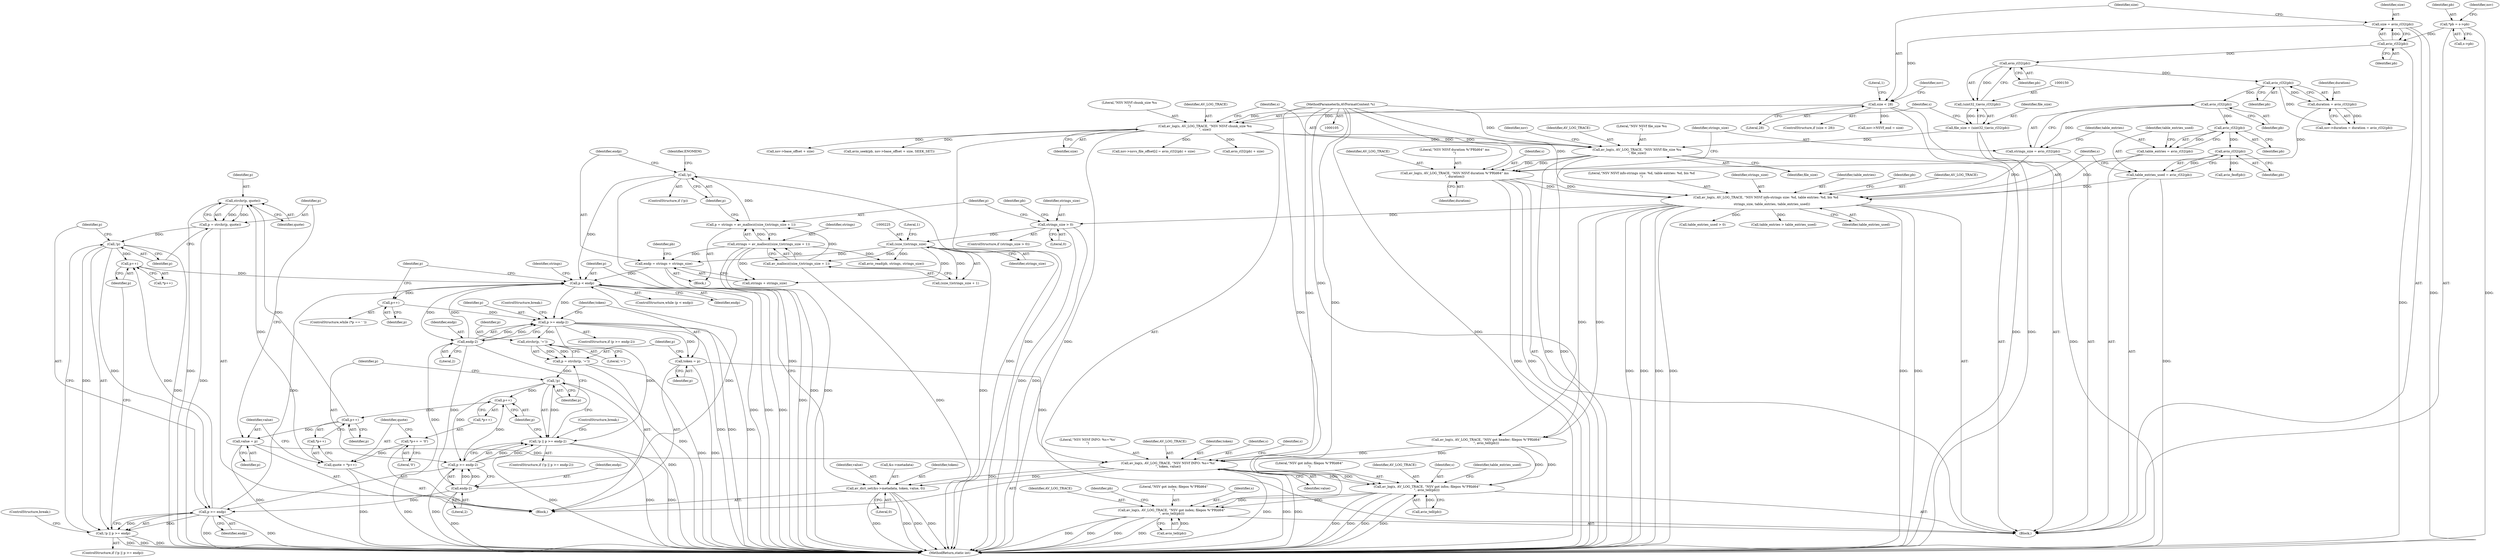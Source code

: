 digraph "0_FFmpeg_c24bcb553650b91e9eff15ef6e54ca73de2453b7@API" {
"1000295" [label="(Call,strchr(p, quote))"];
"1000288" [label="(Call,p++)"];
"1000282" [label="(Call,p++)"];
"1000274" [label="(Call,p >= endp-2)"];
"1000272" [label="(Call,!p)"];
"1000265" [label="(Call,p = strchr(p, '='))"];
"1000267" [label="(Call,strchr(p, '='))"];
"1000256" [label="(Call,p >= endp-2)"];
"1000253" [label="(Call,p++)"];
"1000244" [label="(Call,p < endp)"];
"1000308" [label="(Call,p++)"];
"1000302" [label="(Call,p >= endp)"];
"1000300" [label="(Call,!p)"];
"1000293" [label="(Call,p = strchr(p, quote))"];
"1000295" [label="(Call,strchr(p, quote))"];
"1000285" [label="(Call,quote = *p++)"];
"1000280" [label="(Call,*p++ = '\0')"];
"1000258" [label="(Call,endp-2)"];
"1000276" [label="(Call,endp-2)"];
"1000229" [label="(Call,!p)"];
"1000218" [label="(Call,p = strings = av_mallocz((size_t)strings_size + 1))"];
"1000220" [label="(Call,strings = av_mallocz((size_t)strings_size + 1))"];
"1000222" [label="(Call,av_mallocz((size_t)strings_size + 1))"];
"1000224" [label="(Call,(size_t)strings_size)"];
"1000208" [label="(Call,strings_size > 0)"];
"1000188" [label="(Call,av_log(s, AV_LOG_TRACE, \"NSV NSVf info-strings size: %d, table entries: %d, bis %d\n\",\n            strings_size, table_entries, table_entries_used))"];
"1000171" [label="(Call,av_log(s, AV_LOG_TRACE, \"NSV NSVf duration %\"PRId64\" ms\n\", duration))"];
"1000158" [label="(Call,av_log(s, AV_LOG_TRACE, \"NSV NSVf file_size %u\n\", file_size))"];
"1000153" [label="(Call,av_log(s, AV_LOG_TRACE, \"NSV NSVf chunk_size %u\n\", size))"];
"1000106" [label="(MethodParameterIn,AVFormatContext *s)"];
"1000136" [label="(Call,size < 28)"];
"1000131" [label="(Call,size = avio_rl32(pb))"];
"1000133" [label="(Call,avio_rl32(pb))"];
"1000115" [label="(Call,*pb = s->pb)"];
"1000147" [label="(Call,file_size = (uint32_t)avio_rl32(pb))"];
"1000149" [label="(Call,(uint32_t)avio_rl32(pb))"];
"1000151" [label="(Call,avio_rl32(pb))"];
"1000167" [label="(Call,duration = avio_rl32(pb))"];
"1000169" [label="(Call,avio_rl32(pb))"];
"1000176" [label="(Call,strings_size = avio_rl32(pb))"];
"1000178" [label="(Call,avio_rl32(pb))"];
"1000180" [label="(Call,table_entries = avio_rl32(pb))"];
"1000182" [label="(Call,avio_rl32(pb))"];
"1000184" [label="(Call,table_entries_used = avio_rl32(pb))"];
"1000186" [label="(Call,avio_rl32(pb))"];
"1000234" [label="(Call,endp = strings + strings_size)"];
"1000299" [label="(Call,!p || p >= endp)"];
"1000262" [label="(Call,token = p)"];
"1000311" [label="(Call,av_log(s, AV_LOG_TRACE, \"NSV NSVf INFO: %s='%s'\n\", token, value))"];
"1000317" [label="(Call,av_dict_set(&s->metadata, token, value, 0))"];
"1000333" [label="(Call,av_log(s, AV_LOG_TRACE, \"NSV got infos; filepos %\"PRId64\"\n\", avio_tell(pb)))"];
"1000449" [label="(Call,av_log(s, AV_LOG_TRACE, \"NSV got index; filepos %\"PRId64\"\n\", avio_tell(pb)))"];
"1000271" [label="(Call,!p || p >= endp-2)"];
"1000290" [label="(Call,value = p)"];
"1000177" [label="(Identifier,strings_size)"];
"1000243" [label="(ControlStructure,while (p < endp))"];
"1000254" [label="(Identifier,p)"];
"1000269" [label="(Literal,'=')"];
"1000229" [label="(Call,!p)"];
"1000170" [label="(Identifier,pb)"];
"1000222" [label="(Call,av_mallocz((size_t)strings_size + 1))"];
"1000452" [label="(Literal,\"NSV got index; filepos %\"PRId64\"\n\")"];
"1000284" [label="(Literal,'\0')"];
"1000152" [label="(Identifier,pb)"];
"1000314" [label="(Literal,\"NSV NSVf INFO: %s='%s'\n\")"];
"1000322" [label="(Identifier,token)"];
"1000256" [label="(Call,p >= endp-2)"];
"1000266" [label="(Identifier,p)"];
"1000147" [label="(Call,file_size = (uint32_t)avio_rl32(pb))"];
"1000163" [label="(Call,nsv->duration = duration = avio_rl32(pb))"];
"1000207" [label="(ControlStructure,if (strings_size > 0))"];
"1000262" [label="(Call,token = p)"];
"1000133" [label="(Call,avio_rl32(pb))"];
"1000283" [label="(Identifier,p)"];
"1000210" [label="(Literal,0)"];
"1000171" [label="(Call,av_log(s, AV_LOG_TRACE, \"NSV NSVf duration %\"PRId64\" ms\n\", duration))"];
"1000278" [label="(Literal,2)"];
"1000178" [label="(Call,avio_rl32(pb))"];
"1000246" [label="(Identifier,endp)"];
"1000137" [label="(Identifier,size)"];
"1000289" [label="(Identifier,p)"];
"1000149" [label="(Call,(uint32_t)avio_rl32(pb))"];
"1000188" [label="(Call,av_log(s, AV_LOG_TRACE, \"NSV NSVf info-strings size: %d, table entries: %d, bis %d\n\",\n            strings_size, table_entries, table_entries_used))"];
"1000455" [label="(Call,avio_seek(pb, nsv->base_offset + size, SEEK_SET))"];
"1000305" [label="(ControlStructure,break;)"];
"1000161" [label="(Literal,\"NSV NSVf file_size %u\n\")"];
"1000228" [label="(ControlStructure,if (!p))"];
"1000157" [label="(Identifier,size)"];
"1000134" [label="(Identifier,pb)"];
"1000132" [label="(Identifier,size)"];
"1000309" [label="(Identifier,p)"];
"1000259" [label="(Identifier,endp)"];
"1000234" [label="(Call,endp = strings + strings_size)"];
"1000337" [label="(Call,avio_tell(pb))"];
"1000317" [label="(Call,av_dict_set(&s->metadata, token, value, 0))"];
"1000333" [label="(Call,av_log(s, AV_LOG_TRACE, \"NSV got infos; filepos %\"PRId64\"\n\", avio_tell(pb)))"];
"1000257" [label="(Identifier,p)"];
"1000271" [label="(Call,!p || p >= endp-2)"];
"1000316" [label="(Identifier,value)"];
"1000311" [label="(Call,av_log(s, AV_LOG_TRACE, \"NSV NSVf INFO: %s='%s'\n\", token, value))"];
"1000292" [label="(Identifier,p)"];
"1000219" [label="(Identifier,p)"];
"1000275" [label="(Identifier,p)"];
"1000176" [label="(Call,strings_size = avio_rl32(pb))"];
"1000323" [label="(Identifier,value)"];
"1000230" [label="(Identifier,p)"];
"1000450" [label="(Identifier,s)"];
"1000280" [label="(Call,*p++ = '\0')"];
"1000116" [label="(Identifier,pb)"];
"1000245" [label="(Identifier,p)"];
"1000179" [label="(Identifier,pb)"];
"1000227" [label="(Literal,1)"];
"1000329" [label="(Identifier,pb)"];
"1000180" [label="(Call,table_entries = avio_rl32(pb))"];
"1000144" [label="(Identifier,nsv)"];
"1000303" [label="(Identifier,p)"];
"1000173" [label="(Identifier,AV_LOG_TRACE)"];
"1000128" [label="(Identifier,nsv)"];
"1000107" [label="(Block,)"];
"1000451" [label="(Identifier,AV_LOG_TRACE)"];
"1000313" [label="(Identifier,AV_LOG_TRACE)"];
"1000335" [label="(Identifier,AV_LOG_TRACE)"];
"1000226" [label="(Identifier,strings_size)"];
"1000287" [label="(Call,*p++)"];
"1000244" [label="(Call,p < endp)"];
"1000131" [label="(Call,size = avio_rl32(pb))"];
"1000476" [label="(MethodReturn,static int)"];
"1000264" [label="(Identifier,p)"];
"1000190" [label="(Identifier,AV_LOG_TRACE)"];
"1000334" [label="(Identifier,s)"];
"1000261" [label="(ControlStructure,break;)"];
"1000138" [label="(Literal,28)"];
"1000162" [label="(Identifier,file_size)"];
"1000304" [label="(Identifier,endp)"];
"1000302" [label="(Call,p >= endp)"];
"1000308" [label="(Call,p++)"];
"1000285" [label="(Call,quote = *p++)"];
"1000247" [label="(Block,)"];
"1000184" [label="(Call,table_entries_used = avio_rl32(pb))"];
"1000291" [label="(Identifier,value)"];
"1000175" [label="(Identifier,duration)"];
"1000277" [label="(Identifier,endp)"];
"1000141" [label="(Literal,1)"];
"1000117" [label="(Call,s->pb)"];
"1000172" [label="(Identifier,s)"];
"1000268" [label="(Identifier,p)"];
"1000191" [label="(Literal,\"NSV NSVf info-strings size: %d, table entries: %d, bis %d\n\")"];
"1000301" [label="(Identifier,p)"];
"1000106" [label="(MethodParameterIn,AVFormatContext *s)"];
"1000389" [label="(Call,nsv->nsvs_file_offset[i] = avio_rl32(pb) + size)"];
"1000260" [label="(Literal,2)"];
"1000273" [label="(Identifier,p)"];
"1000288" [label="(Call,p++)"];
"1000395" [label="(Call,avio_rl32(pb) + size)"];
"1000183" [label="(Identifier,pb)"];
"1000251" [label="(Identifier,p)"];
"1000174" [label="(Literal,\"NSV NSVf duration %\"PRId64\" ms\n\")"];
"1000307" [label="(Call,*p++)"];
"1000318" [label="(Call,&s->metadata)"];
"1000324" [label="(Literal,0)"];
"1000148" [label="(Identifier,file_size)"];
"1000270" [label="(ControlStructure,if (!p || p >= endp-2))"];
"1000233" [label="(Identifier,ENOMEM)"];
"1000192" [label="(Identifier,strings_size)"];
"1000457" [label="(Call,nsv->base_offset + size)"];
"1000456" [label="(Identifier,pb)"];
"1000158" [label="(Call,av_log(s, AV_LOG_TRACE, \"NSV NSVf file_size %u\n\", file_size))"];
"1000208" [label="(Call,strings_size > 0)"];
"1000154" [label="(Identifier,s)"];
"1000186" [label="(Call,avio_rl32(pb))"];
"1000315" [label="(Identifier,token)"];
"1000193" [label="(Identifier,table_entries)"];
"1000326" [label="(Identifier,strings)"];
"1000267" [label="(Call,strchr(p, '='))"];
"1000453" [label="(Call,avio_tell(pb))"];
"1000167" [label="(Call,duration = avio_rl32(pb))"];
"1000153" [label="(Call,av_log(s, AV_LOG_TRACE, \"NSV NSVf chunk_size %u\n\", size))"];
"1000295" [label="(Call,strchr(p, quote))"];
"1000185" [label="(Identifier,table_entries_used)"];
"1000265" [label="(Call,p = strchr(p, '='))"];
"1000155" [label="(Identifier,AV_LOG_TRACE)"];
"1000341" [label="(Identifier,table_entries_used)"];
"1000220" [label="(Call,strings = av_mallocz((size_t)strings_size + 1))"];
"1000135" [label="(ControlStructure,if (size < 28))"];
"1000201" [label="(Call,av_log(s, AV_LOG_TRACE, \"NSV got header; filepos %\"PRId64\"\n\", avio_tell(pb)))"];
"1000189" [label="(Identifier,s)"];
"1000168" [label="(Identifier,duration)"];
"1000297" [label="(Identifier,quote)"];
"1000182" [label="(Call,avio_rl32(pb))"];
"1000272" [label="(Call,!p)"];
"1000298" [label="(ControlStructure,if (!p || p >= endp))"];
"1000258" [label="(Call,endp-2)"];
"1000290" [label="(Call,value = p)"];
"1000300" [label="(Call,!p)"];
"1000165" [label="(Identifier,nsv)"];
"1000197" [label="(Identifier,pb)"];
"1000281" [label="(Call,*p++)"];
"1000276" [label="(Call,endp-2)"];
"1000401" [label="(Call,table_entries > table_entries_used)"];
"1000299" [label="(Call,!p || p >= endp)"];
"1000223" [label="(Call,(size_t)strings_size + 1)"];
"1000169" [label="(Call,avio_rl32(pb))"];
"1000296" [label="(Identifier,p)"];
"1000235" [label="(Identifier,endp)"];
"1000263" [label="(Identifier,token)"];
"1000274" [label="(Call,p >= endp-2)"];
"1000194" [label="(Identifier,table_entries_used)"];
"1000218" [label="(Call,p = strings = av_mallocz((size_t)strings_size + 1))"];
"1000293" [label="(Call,p = strchr(p, quote))"];
"1000160" [label="(Identifier,AV_LOG_TRACE)"];
"1000187" [label="(Identifier,pb)"];
"1000248" [label="(ControlStructure,while (*p == ' '))"];
"1000336" [label="(Literal,\"NSV got infos; filepos %\"PRId64\"\n\")"];
"1000286" [label="(Identifier,quote)"];
"1000279" [label="(ControlStructure,break;)"];
"1000224" [label="(Call,(size_t)strings_size)"];
"1000221" [label="(Identifier,strings)"];
"1000294" [label="(Identifier,p)"];
"1000209" [label="(Identifier,strings_size)"];
"1000151" [label="(Call,avio_rl32(pb))"];
"1000181" [label="(Identifier,table_entries)"];
"1000136" [label="(Call,size < 28)"];
"1000253" [label="(Call,p++)"];
"1000236" [label="(Call,strings + strings_size)"];
"1000115" [label="(Call,*pb = s->pb)"];
"1000240" [label="(Identifier,pb)"];
"1000449" [label="(Call,av_log(s, AV_LOG_TRACE, \"NSV got index; filepos %\"PRId64\"\n\", avio_tell(pb)))"];
"1000312" [label="(Identifier,s)"];
"1000340" [label="(Call,table_entries_used > 0)"];
"1000142" [label="(Call,nsv->NSVf_end = size)"];
"1000282" [label="(Call,p++)"];
"1000156" [label="(Literal,\"NSV NSVf chunk_size %u\n\")"];
"1000196" [label="(Call,avio_feof(pb))"];
"1000320" [label="(Identifier,s)"];
"1000255" [label="(ControlStructure,if (p >= endp-2))"];
"1000159" [label="(Identifier,s)"];
"1000211" [label="(Block,)"];
"1000239" [label="(Call,avio_read(pb, strings, strings_size))"];
"1000295" -> "1000293"  [label="AST: "];
"1000295" -> "1000297"  [label="CFG: "];
"1000296" -> "1000295"  [label="AST: "];
"1000297" -> "1000295"  [label="AST: "];
"1000293" -> "1000295"  [label="CFG: "];
"1000295" -> "1000476"  [label="DDG: "];
"1000295" -> "1000293"  [label="DDG: "];
"1000295" -> "1000293"  [label="DDG: "];
"1000288" -> "1000295"  [label="DDG: "];
"1000285" -> "1000295"  [label="DDG: "];
"1000288" -> "1000287"  [label="AST: "];
"1000288" -> "1000289"  [label="CFG: "];
"1000289" -> "1000288"  [label="AST: "];
"1000287" -> "1000288"  [label="CFG: "];
"1000282" -> "1000288"  [label="DDG: "];
"1000288" -> "1000290"  [label="DDG: "];
"1000282" -> "1000281"  [label="AST: "];
"1000282" -> "1000283"  [label="CFG: "];
"1000283" -> "1000282"  [label="AST: "];
"1000281" -> "1000282"  [label="CFG: "];
"1000274" -> "1000282"  [label="DDG: "];
"1000272" -> "1000282"  [label="DDG: "];
"1000274" -> "1000271"  [label="AST: "];
"1000274" -> "1000276"  [label="CFG: "];
"1000275" -> "1000274"  [label="AST: "];
"1000276" -> "1000274"  [label="AST: "];
"1000271" -> "1000274"  [label="CFG: "];
"1000274" -> "1000476"  [label="DDG: "];
"1000274" -> "1000476"  [label="DDG: "];
"1000274" -> "1000271"  [label="DDG: "];
"1000274" -> "1000271"  [label="DDG: "];
"1000272" -> "1000274"  [label="DDG: "];
"1000276" -> "1000274"  [label="DDG: "];
"1000276" -> "1000274"  [label="DDG: "];
"1000272" -> "1000271"  [label="AST: "];
"1000272" -> "1000273"  [label="CFG: "];
"1000273" -> "1000272"  [label="AST: "];
"1000275" -> "1000272"  [label="CFG: "];
"1000271" -> "1000272"  [label="CFG: "];
"1000272" -> "1000476"  [label="DDG: "];
"1000272" -> "1000271"  [label="DDG: "];
"1000265" -> "1000272"  [label="DDG: "];
"1000265" -> "1000247"  [label="AST: "];
"1000265" -> "1000267"  [label="CFG: "];
"1000266" -> "1000265"  [label="AST: "];
"1000267" -> "1000265"  [label="AST: "];
"1000273" -> "1000265"  [label="CFG: "];
"1000265" -> "1000476"  [label="DDG: "];
"1000267" -> "1000265"  [label="DDG: "];
"1000267" -> "1000265"  [label="DDG: "];
"1000267" -> "1000269"  [label="CFG: "];
"1000268" -> "1000267"  [label="AST: "];
"1000269" -> "1000267"  [label="AST: "];
"1000256" -> "1000267"  [label="DDG: "];
"1000256" -> "1000255"  [label="AST: "];
"1000256" -> "1000258"  [label="CFG: "];
"1000257" -> "1000256"  [label="AST: "];
"1000258" -> "1000256"  [label="AST: "];
"1000261" -> "1000256"  [label="CFG: "];
"1000263" -> "1000256"  [label="CFG: "];
"1000256" -> "1000476"  [label="DDG: "];
"1000256" -> "1000476"  [label="DDG: "];
"1000256" -> "1000476"  [label="DDG: "];
"1000253" -> "1000256"  [label="DDG: "];
"1000244" -> "1000256"  [label="DDG: "];
"1000258" -> "1000256"  [label="DDG: "];
"1000258" -> "1000256"  [label="DDG: "];
"1000256" -> "1000262"  [label="DDG: "];
"1000256" -> "1000271"  [label="DDG: "];
"1000253" -> "1000248"  [label="AST: "];
"1000253" -> "1000254"  [label="CFG: "];
"1000254" -> "1000253"  [label="AST: "];
"1000251" -> "1000253"  [label="CFG: "];
"1000244" -> "1000253"  [label="DDG: "];
"1000244" -> "1000243"  [label="AST: "];
"1000244" -> "1000246"  [label="CFG: "];
"1000245" -> "1000244"  [label="AST: "];
"1000246" -> "1000244"  [label="AST: "];
"1000251" -> "1000244"  [label="CFG: "];
"1000326" -> "1000244"  [label="CFG: "];
"1000244" -> "1000476"  [label="DDG: "];
"1000244" -> "1000476"  [label="DDG: "];
"1000244" -> "1000476"  [label="DDG: "];
"1000308" -> "1000244"  [label="DDG: "];
"1000229" -> "1000244"  [label="DDG: "];
"1000258" -> "1000244"  [label="DDG: "];
"1000276" -> "1000244"  [label="DDG: "];
"1000234" -> "1000244"  [label="DDG: "];
"1000302" -> "1000244"  [label="DDG: "];
"1000244" -> "1000258"  [label="DDG: "];
"1000308" -> "1000307"  [label="AST: "];
"1000308" -> "1000309"  [label="CFG: "];
"1000309" -> "1000308"  [label="AST: "];
"1000307" -> "1000308"  [label="CFG: "];
"1000302" -> "1000308"  [label="DDG: "];
"1000300" -> "1000308"  [label="DDG: "];
"1000302" -> "1000299"  [label="AST: "];
"1000302" -> "1000304"  [label="CFG: "];
"1000303" -> "1000302"  [label="AST: "];
"1000304" -> "1000302"  [label="AST: "];
"1000299" -> "1000302"  [label="CFG: "];
"1000302" -> "1000476"  [label="DDG: "];
"1000302" -> "1000476"  [label="DDG: "];
"1000302" -> "1000299"  [label="DDG: "];
"1000302" -> "1000299"  [label="DDG: "];
"1000300" -> "1000302"  [label="DDG: "];
"1000258" -> "1000302"  [label="DDG: "];
"1000276" -> "1000302"  [label="DDG: "];
"1000300" -> "1000299"  [label="AST: "];
"1000300" -> "1000301"  [label="CFG: "];
"1000301" -> "1000300"  [label="AST: "];
"1000303" -> "1000300"  [label="CFG: "];
"1000299" -> "1000300"  [label="CFG: "];
"1000300" -> "1000476"  [label="DDG: "];
"1000300" -> "1000299"  [label="DDG: "];
"1000293" -> "1000300"  [label="DDG: "];
"1000293" -> "1000247"  [label="AST: "];
"1000294" -> "1000293"  [label="AST: "];
"1000301" -> "1000293"  [label="CFG: "];
"1000293" -> "1000476"  [label="DDG: "];
"1000285" -> "1000247"  [label="AST: "];
"1000285" -> "1000287"  [label="CFG: "];
"1000286" -> "1000285"  [label="AST: "];
"1000287" -> "1000285"  [label="AST: "];
"1000291" -> "1000285"  [label="CFG: "];
"1000285" -> "1000476"  [label="DDG: "];
"1000280" -> "1000285"  [label="DDG: "];
"1000280" -> "1000247"  [label="AST: "];
"1000280" -> "1000284"  [label="CFG: "];
"1000281" -> "1000280"  [label="AST: "];
"1000284" -> "1000280"  [label="AST: "];
"1000286" -> "1000280"  [label="CFG: "];
"1000258" -> "1000260"  [label="CFG: "];
"1000259" -> "1000258"  [label="AST: "];
"1000260" -> "1000258"  [label="AST: "];
"1000258" -> "1000476"  [label="DDG: "];
"1000258" -> "1000276"  [label="DDG: "];
"1000276" -> "1000278"  [label="CFG: "];
"1000277" -> "1000276"  [label="AST: "];
"1000278" -> "1000276"  [label="AST: "];
"1000276" -> "1000476"  [label="DDG: "];
"1000229" -> "1000228"  [label="AST: "];
"1000229" -> "1000230"  [label="CFG: "];
"1000230" -> "1000229"  [label="AST: "];
"1000233" -> "1000229"  [label="CFG: "];
"1000235" -> "1000229"  [label="CFG: "];
"1000229" -> "1000476"  [label="DDG: "];
"1000229" -> "1000476"  [label="DDG: "];
"1000218" -> "1000229"  [label="DDG: "];
"1000218" -> "1000211"  [label="AST: "];
"1000218" -> "1000220"  [label="CFG: "];
"1000219" -> "1000218"  [label="AST: "];
"1000220" -> "1000218"  [label="AST: "];
"1000230" -> "1000218"  [label="CFG: "];
"1000220" -> "1000218"  [label="DDG: "];
"1000222" -> "1000218"  [label="DDG: "];
"1000220" -> "1000222"  [label="CFG: "];
"1000221" -> "1000220"  [label="AST: "];
"1000222" -> "1000220"  [label="AST: "];
"1000220" -> "1000476"  [label="DDG: "];
"1000220" -> "1000476"  [label="DDG: "];
"1000222" -> "1000220"  [label="DDG: "];
"1000220" -> "1000234"  [label="DDG: "];
"1000220" -> "1000236"  [label="DDG: "];
"1000220" -> "1000239"  [label="DDG: "];
"1000222" -> "1000223"  [label="CFG: "];
"1000223" -> "1000222"  [label="AST: "];
"1000222" -> "1000476"  [label="DDG: "];
"1000224" -> "1000222"  [label="DDG: "];
"1000224" -> "1000223"  [label="AST: "];
"1000224" -> "1000226"  [label="CFG: "];
"1000225" -> "1000224"  [label="AST: "];
"1000226" -> "1000224"  [label="AST: "];
"1000227" -> "1000224"  [label="CFG: "];
"1000224" -> "1000476"  [label="DDG: "];
"1000224" -> "1000223"  [label="DDG: "];
"1000208" -> "1000224"  [label="DDG: "];
"1000224" -> "1000234"  [label="DDG: "];
"1000224" -> "1000236"  [label="DDG: "];
"1000224" -> "1000239"  [label="DDG: "];
"1000208" -> "1000207"  [label="AST: "];
"1000208" -> "1000210"  [label="CFG: "];
"1000209" -> "1000208"  [label="AST: "];
"1000210" -> "1000208"  [label="AST: "];
"1000219" -> "1000208"  [label="CFG: "];
"1000329" -> "1000208"  [label="CFG: "];
"1000208" -> "1000476"  [label="DDG: "];
"1000208" -> "1000476"  [label="DDG: "];
"1000188" -> "1000208"  [label="DDG: "];
"1000188" -> "1000107"  [label="AST: "];
"1000188" -> "1000194"  [label="CFG: "];
"1000189" -> "1000188"  [label="AST: "];
"1000190" -> "1000188"  [label="AST: "];
"1000191" -> "1000188"  [label="AST: "];
"1000192" -> "1000188"  [label="AST: "];
"1000193" -> "1000188"  [label="AST: "];
"1000194" -> "1000188"  [label="AST: "];
"1000197" -> "1000188"  [label="CFG: "];
"1000188" -> "1000476"  [label="DDG: "];
"1000188" -> "1000476"  [label="DDG: "];
"1000188" -> "1000476"  [label="DDG: "];
"1000188" -> "1000476"  [label="DDG: "];
"1000188" -> "1000476"  [label="DDG: "];
"1000188" -> "1000476"  [label="DDG: "];
"1000171" -> "1000188"  [label="DDG: "];
"1000171" -> "1000188"  [label="DDG: "];
"1000106" -> "1000188"  [label="DDG: "];
"1000176" -> "1000188"  [label="DDG: "];
"1000180" -> "1000188"  [label="DDG: "];
"1000184" -> "1000188"  [label="DDG: "];
"1000188" -> "1000201"  [label="DDG: "];
"1000188" -> "1000201"  [label="DDG: "];
"1000188" -> "1000340"  [label="DDG: "];
"1000188" -> "1000401"  [label="DDG: "];
"1000171" -> "1000107"  [label="AST: "];
"1000171" -> "1000175"  [label="CFG: "];
"1000172" -> "1000171"  [label="AST: "];
"1000173" -> "1000171"  [label="AST: "];
"1000174" -> "1000171"  [label="AST: "];
"1000175" -> "1000171"  [label="AST: "];
"1000177" -> "1000171"  [label="CFG: "];
"1000171" -> "1000476"  [label="DDG: "];
"1000171" -> "1000476"  [label="DDG: "];
"1000158" -> "1000171"  [label="DDG: "];
"1000158" -> "1000171"  [label="DDG: "];
"1000106" -> "1000171"  [label="DDG: "];
"1000167" -> "1000171"  [label="DDG: "];
"1000158" -> "1000107"  [label="AST: "];
"1000158" -> "1000162"  [label="CFG: "];
"1000159" -> "1000158"  [label="AST: "];
"1000160" -> "1000158"  [label="AST: "];
"1000161" -> "1000158"  [label="AST: "];
"1000162" -> "1000158"  [label="AST: "];
"1000165" -> "1000158"  [label="CFG: "];
"1000158" -> "1000476"  [label="DDG: "];
"1000158" -> "1000476"  [label="DDG: "];
"1000153" -> "1000158"  [label="DDG: "];
"1000153" -> "1000158"  [label="DDG: "];
"1000106" -> "1000158"  [label="DDG: "];
"1000147" -> "1000158"  [label="DDG: "];
"1000153" -> "1000107"  [label="AST: "];
"1000153" -> "1000157"  [label="CFG: "];
"1000154" -> "1000153"  [label="AST: "];
"1000155" -> "1000153"  [label="AST: "];
"1000156" -> "1000153"  [label="AST: "];
"1000157" -> "1000153"  [label="AST: "];
"1000159" -> "1000153"  [label="CFG: "];
"1000153" -> "1000476"  [label="DDG: "];
"1000153" -> "1000476"  [label="DDG: "];
"1000106" -> "1000153"  [label="DDG: "];
"1000136" -> "1000153"  [label="DDG: "];
"1000153" -> "1000389"  [label="DDG: "];
"1000153" -> "1000395"  [label="DDG: "];
"1000153" -> "1000455"  [label="DDG: "];
"1000153" -> "1000457"  [label="DDG: "];
"1000106" -> "1000105"  [label="AST: "];
"1000106" -> "1000476"  [label="DDG: "];
"1000106" -> "1000201"  [label="DDG: "];
"1000106" -> "1000311"  [label="DDG: "];
"1000106" -> "1000333"  [label="DDG: "];
"1000106" -> "1000449"  [label="DDG: "];
"1000136" -> "1000135"  [label="AST: "];
"1000136" -> "1000138"  [label="CFG: "];
"1000137" -> "1000136"  [label="AST: "];
"1000138" -> "1000136"  [label="AST: "];
"1000141" -> "1000136"  [label="CFG: "];
"1000144" -> "1000136"  [label="CFG: "];
"1000136" -> "1000476"  [label="DDG: "];
"1000136" -> "1000476"  [label="DDG: "];
"1000131" -> "1000136"  [label="DDG: "];
"1000136" -> "1000142"  [label="DDG: "];
"1000131" -> "1000107"  [label="AST: "];
"1000131" -> "1000133"  [label="CFG: "];
"1000132" -> "1000131"  [label="AST: "];
"1000133" -> "1000131"  [label="AST: "];
"1000137" -> "1000131"  [label="CFG: "];
"1000131" -> "1000476"  [label="DDG: "];
"1000133" -> "1000131"  [label="DDG: "];
"1000133" -> "1000134"  [label="CFG: "];
"1000134" -> "1000133"  [label="AST: "];
"1000133" -> "1000476"  [label="DDG: "];
"1000115" -> "1000133"  [label="DDG: "];
"1000133" -> "1000151"  [label="DDG: "];
"1000115" -> "1000107"  [label="AST: "];
"1000115" -> "1000117"  [label="CFG: "];
"1000116" -> "1000115"  [label="AST: "];
"1000117" -> "1000115"  [label="AST: "];
"1000128" -> "1000115"  [label="CFG: "];
"1000115" -> "1000476"  [label="DDG: "];
"1000147" -> "1000107"  [label="AST: "];
"1000147" -> "1000149"  [label="CFG: "];
"1000148" -> "1000147"  [label="AST: "];
"1000149" -> "1000147"  [label="AST: "];
"1000154" -> "1000147"  [label="CFG: "];
"1000147" -> "1000476"  [label="DDG: "];
"1000149" -> "1000147"  [label="DDG: "];
"1000149" -> "1000151"  [label="CFG: "];
"1000150" -> "1000149"  [label="AST: "];
"1000151" -> "1000149"  [label="AST: "];
"1000151" -> "1000149"  [label="DDG: "];
"1000151" -> "1000152"  [label="CFG: "];
"1000152" -> "1000151"  [label="AST: "];
"1000151" -> "1000169"  [label="DDG: "];
"1000167" -> "1000163"  [label="AST: "];
"1000167" -> "1000169"  [label="CFG: "];
"1000168" -> "1000167"  [label="AST: "];
"1000169" -> "1000167"  [label="AST: "];
"1000163" -> "1000167"  [label="CFG: "];
"1000167" -> "1000163"  [label="DDG: "];
"1000169" -> "1000167"  [label="DDG: "];
"1000169" -> "1000170"  [label="CFG: "];
"1000170" -> "1000169"  [label="AST: "];
"1000169" -> "1000163"  [label="DDG: "];
"1000169" -> "1000178"  [label="DDG: "];
"1000176" -> "1000107"  [label="AST: "];
"1000176" -> "1000178"  [label="CFG: "];
"1000177" -> "1000176"  [label="AST: "];
"1000178" -> "1000176"  [label="AST: "];
"1000181" -> "1000176"  [label="CFG: "];
"1000178" -> "1000176"  [label="DDG: "];
"1000178" -> "1000179"  [label="CFG: "];
"1000179" -> "1000178"  [label="AST: "];
"1000178" -> "1000182"  [label="DDG: "];
"1000180" -> "1000107"  [label="AST: "];
"1000180" -> "1000182"  [label="CFG: "];
"1000181" -> "1000180"  [label="AST: "];
"1000182" -> "1000180"  [label="AST: "];
"1000185" -> "1000180"  [label="CFG: "];
"1000182" -> "1000180"  [label="DDG: "];
"1000182" -> "1000183"  [label="CFG: "];
"1000183" -> "1000182"  [label="AST: "];
"1000182" -> "1000186"  [label="DDG: "];
"1000184" -> "1000107"  [label="AST: "];
"1000184" -> "1000186"  [label="CFG: "];
"1000185" -> "1000184"  [label="AST: "];
"1000186" -> "1000184"  [label="AST: "];
"1000189" -> "1000184"  [label="CFG: "];
"1000184" -> "1000476"  [label="DDG: "];
"1000186" -> "1000184"  [label="DDG: "];
"1000186" -> "1000187"  [label="CFG: "];
"1000187" -> "1000186"  [label="AST: "];
"1000186" -> "1000196"  [label="DDG: "];
"1000234" -> "1000211"  [label="AST: "];
"1000234" -> "1000236"  [label="CFG: "];
"1000235" -> "1000234"  [label="AST: "];
"1000236" -> "1000234"  [label="AST: "];
"1000240" -> "1000234"  [label="CFG: "];
"1000234" -> "1000476"  [label="DDG: "];
"1000299" -> "1000298"  [label="AST: "];
"1000305" -> "1000299"  [label="CFG: "];
"1000309" -> "1000299"  [label="CFG: "];
"1000299" -> "1000476"  [label="DDG: "];
"1000299" -> "1000476"  [label="DDG: "];
"1000299" -> "1000476"  [label="DDG: "];
"1000262" -> "1000247"  [label="AST: "];
"1000262" -> "1000264"  [label="CFG: "];
"1000263" -> "1000262"  [label="AST: "];
"1000264" -> "1000262"  [label="AST: "];
"1000266" -> "1000262"  [label="CFG: "];
"1000262" -> "1000476"  [label="DDG: "];
"1000262" -> "1000311"  [label="DDG: "];
"1000311" -> "1000247"  [label="AST: "];
"1000311" -> "1000316"  [label="CFG: "];
"1000312" -> "1000311"  [label="AST: "];
"1000313" -> "1000311"  [label="AST: "];
"1000314" -> "1000311"  [label="AST: "];
"1000315" -> "1000311"  [label="AST: "];
"1000316" -> "1000311"  [label="AST: "];
"1000320" -> "1000311"  [label="CFG: "];
"1000311" -> "1000476"  [label="DDG: "];
"1000311" -> "1000476"  [label="DDG: "];
"1000311" -> "1000476"  [label="DDG: "];
"1000201" -> "1000311"  [label="DDG: "];
"1000201" -> "1000311"  [label="DDG: "];
"1000290" -> "1000311"  [label="DDG: "];
"1000311" -> "1000317"  [label="DDG: "];
"1000311" -> "1000317"  [label="DDG: "];
"1000311" -> "1000333"  [label="DDG: "];
"1000311" -> "1000333"  [label="DDG: "];
"1000317" -> "1000247"  [label="AST: "];
"1000317" -> "1000324"  [label="CFG: "];
"1000318" -> "1000317"  [label="AST: "];
"1000322" -> "1000317"  [label="AST: "];
"1000323" -> "1000317"  [label="AST: "];
"1000324" -> "1000317"  [label="AST: "];
"1000245" -> "1000317"  [label="CFG: "];
"1000317" -> "1000476"  [label="DDG: "];
"1000317" -> "1000476"  [label="DDG: "];
"1000317" -> "1000476"  [label="DDG: "];
"1000317" -> "1000476"  [label="DDG: "];
"1000333" -> "1000107"  [label="AST: "];
"1000333" -> "1000337"  [label="CFG: "];
"1000334" -> "1000333"  [label="AST: "];
"1000335" -> "1000333"  [label="AST: "];
"1000336" -> "1000333"  [label="AST: "];
"1000337" -> "1000333"  [label="AST: "];
"1000341" -> "1000333"  [label="CFG: "];
"1000333" -> "1000476"  [label="DDG: "];
"1000333" -> "1000476"  [label="DDG: "];
"1000333" -> "1000476"  [label="DDG: "];
"1000333" -> "1000476"  [label="DDG: "];
"1000201" -> "1000333"  [label="DDG: "];
"1000201" -> "1000333"  [label="DDG: "];
"1000337" -> "1000333"  [label="DDG: "];
"1000333" -> "1000449"  [label="DDG: "];
"1000333" -> "1000449"  [label="DDG: "];
"1000449" -> "1000107"  [label="AST: "];
"1000449" -> "1000453"  [label="CFG: "];
"1000450" -> "1000449"  [label="AST: "];
"1000451" -> "1000449"  [label="AST: "];
"1000452" -> "1000449"  [label="AST: "];
"1000453" -> "1000449"  [label="AST: "];
"1000456" -> "1000449"  [label="CFG: "];
"1000449" -> "1000476"  [label="DDG: "];
"1000449" -> "1000476"  [label="DDG: "];
"1000449" -> "1000476"  [label="DDG: "];
"1000449" -> "1000476"  [label="DDG: "];
"1000453" -> "1000449"  [label="DDG: "];
"1000271" -> "1000270"  [label="AST: "];
"1000279" -> "1000271"  [label="CFG: "];
"1000283" -> "1000271"  [label="CFG: "];
"1000271" -> "1000476"  [label="DDG: "];
"1000271" -> "1000476"  [label="DDG: "];
"1000271" -> "1000476"  [label="DDG: "];
"1000290" -> "1000247"  [label="AST: "];
"1000290" -> "1000292"  [label="CFG: "];
"1000291" -> "1000290"  [label="AST: "];
"1000292" -> "1000290"  [label="AST: "];
"1000294" -> "1000290"  [label="CFG: "];
"1000290" -> "1000476"  [label="DDG: "];
}
